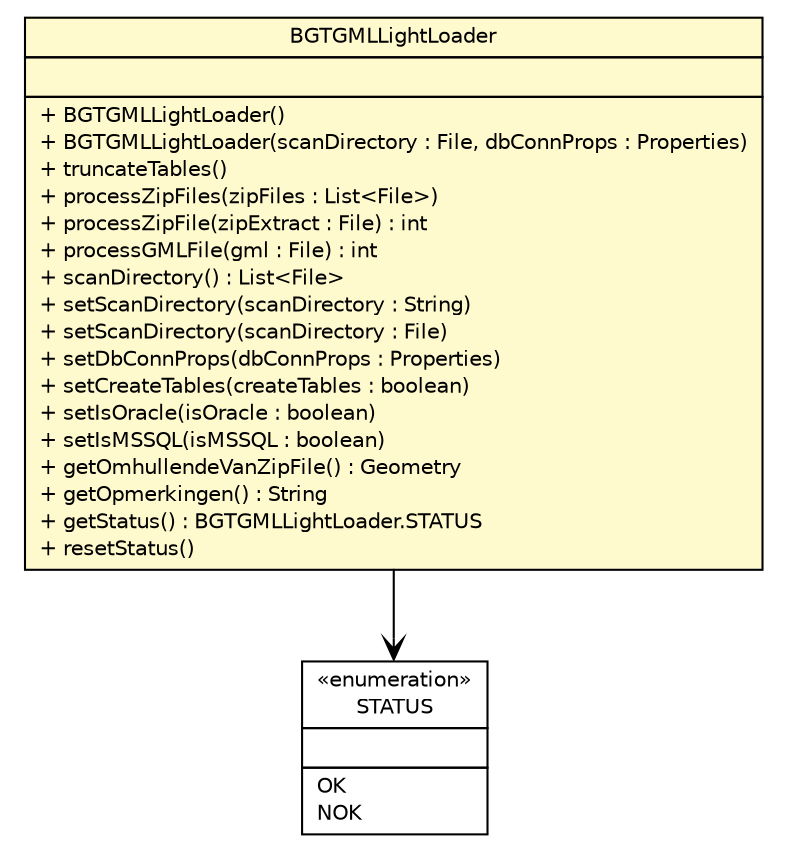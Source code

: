 #!/usr/local/bin/dot
#
# Class diagram 
# Generated by UMLGraph version R5_6-24-gf6e263 (http://www.umlgraph.org/)
#

digraph G {
	edge [fontname="Helvetica",fontsize=10,labelfontname="Helvetica",labelfontsize=10];
	node [fontname="Helvetica",fontsize=10,shape=plaintext];
	nodesep=0.25;
	ranksep=0.5;
	// nl.b3p.brmo.loader.gml.BGTGMLLightLoader
	c135 [label=<<table title="nl.b3p.brmo.loader.gml.BGTGMLLightLoader" border="0" cellborder="1" cellspacing="0" cellpadding="2" port="p" bgcolor="lemonChiffon" href="./BGTGMLLightLoader.html">
		<tr><td><table border="0" cellspacing="0" cellpadding="1">
<tr><td align="center" balign="center"> BGTGMLLightLoader </td></tr>
		</table></td></tr>
		<tr><td><table border="0" cellspacing="0" cellpadding="1">
<tr><td align="left" balign="left">  </td></tr>
		</table></td></tr>
		<tr><td><table border="0" cellspacing="0" cellpadding="1">
<tr><td align="left" balign="left"> + BGTGMLLightLoader() </td></tr>
<tr><td align="left" balign="left"> + BGTGMLLightLoader(scanDirectory : File, dbConnProps : Properties) </td></tr>
<tr><td align="left" balign="left"> + truncateTables() </td></tr>
<tr><td align="left" balign="left"> + processZipFiles(zipFiles : List&lt;File&gt;) </td></tr>
<tr><td align="left" balign="left"> + processZipFile(zipExtract : File) : int </td></tr>
<tr><td align="left" balign="left"> + processGMLFile(gml : File) : int </td></tr>
<tr><td align="left" balign="left"> + scanDirectory() : List&lt;File&gt; </td></tr>
<tr><td align="left" balign="left"> + setScanDirectory(scanDirectory : String) </td></tr>
<tr><td align="left" balign="left"> + setScanDirectory(scanDirectory : File) </td></tr>
<tr><td align="left" balign="left"> + setDbConnProps(dbConnProps : Properties) </td></tr>
<tr><td align="left" balign="left"> + setCreateTables(createTables : boolean) </td></tr>
<tr><td align="left" balign="left"> + setIsOracle(isOracle : boolean) </td></tr>
<tr><td align="left" balign="left"> + setIsMSSQL(isMSSQL : boolean) </td></tr>
<tr><td align="left" balign="left"> + getOmhullendeVanZipFile() : Geometry </td></tr>
<tr><td align="left" balign="left"> + getOpmerkingen() : String </td></tr>
<tr><td align="left" balign="left"> + getStatus() : BGTGMLLightLoader.STATUS </td></tr>
<tr><td align="left" balign="left"> + resetStatus() </td></tr>
		</table></td></tr>
		</table>>, URL="./BGTGMLLightLoader.html", fontname="Helvetica", fontcolor="black", fontsize=10.0];
	// nl.b3p.brmo.loader.gml.BGTGMLLightLoader.STATUS
	c136 [label=<<table title="nl.b3p.brmo.loader.gml.BGTGMLLightLoader.STATUS" border="0" cellborder="1" cellspacing="0" cellpadding="2" port="p" href="./BGTGMLLightLoader.STATUS.html">
		<tr><td><table border="0" cellspacing="0" cellpadding="1">
<tr><td align="center" balign="center"> &#171;enumeration&#187; </td></tr>
<tr><td align="center" balign="center"> STATUS </td></tr>
		</table></td></tr>
		<tr><td><table border="0" cellspacing="0" cellpadding="1">
<tr><td align="left" balign="left">  </td></tr>
		</table></td></tr>
		<tr><td><table border="0" cellspacing="0" cellpadding="1">
<tr><td align="left" balign="left"> OK </td></tr>
<tr><td align="left" balign="left"> NOK </td></tr>
		</table></td></tr>
		</table>>, URL="./BGTGMLLightLoader.STATUS.html", fontname="Helvetica", fontcolor="black", fontsize=10.0];
	// nl.b3p.brmo.loader.gml.BGTGMLLightLoader NAVASSOC nl.b3p.brmo.loader.gml.BGTGMLLightLoader.STATUS
	c135:p -> c136:p [taillabel="", label="", headlabel="", fontname="Helvetica", fontcolor="black", fontsize=10.0, color="black", arrowhead=open];
}

